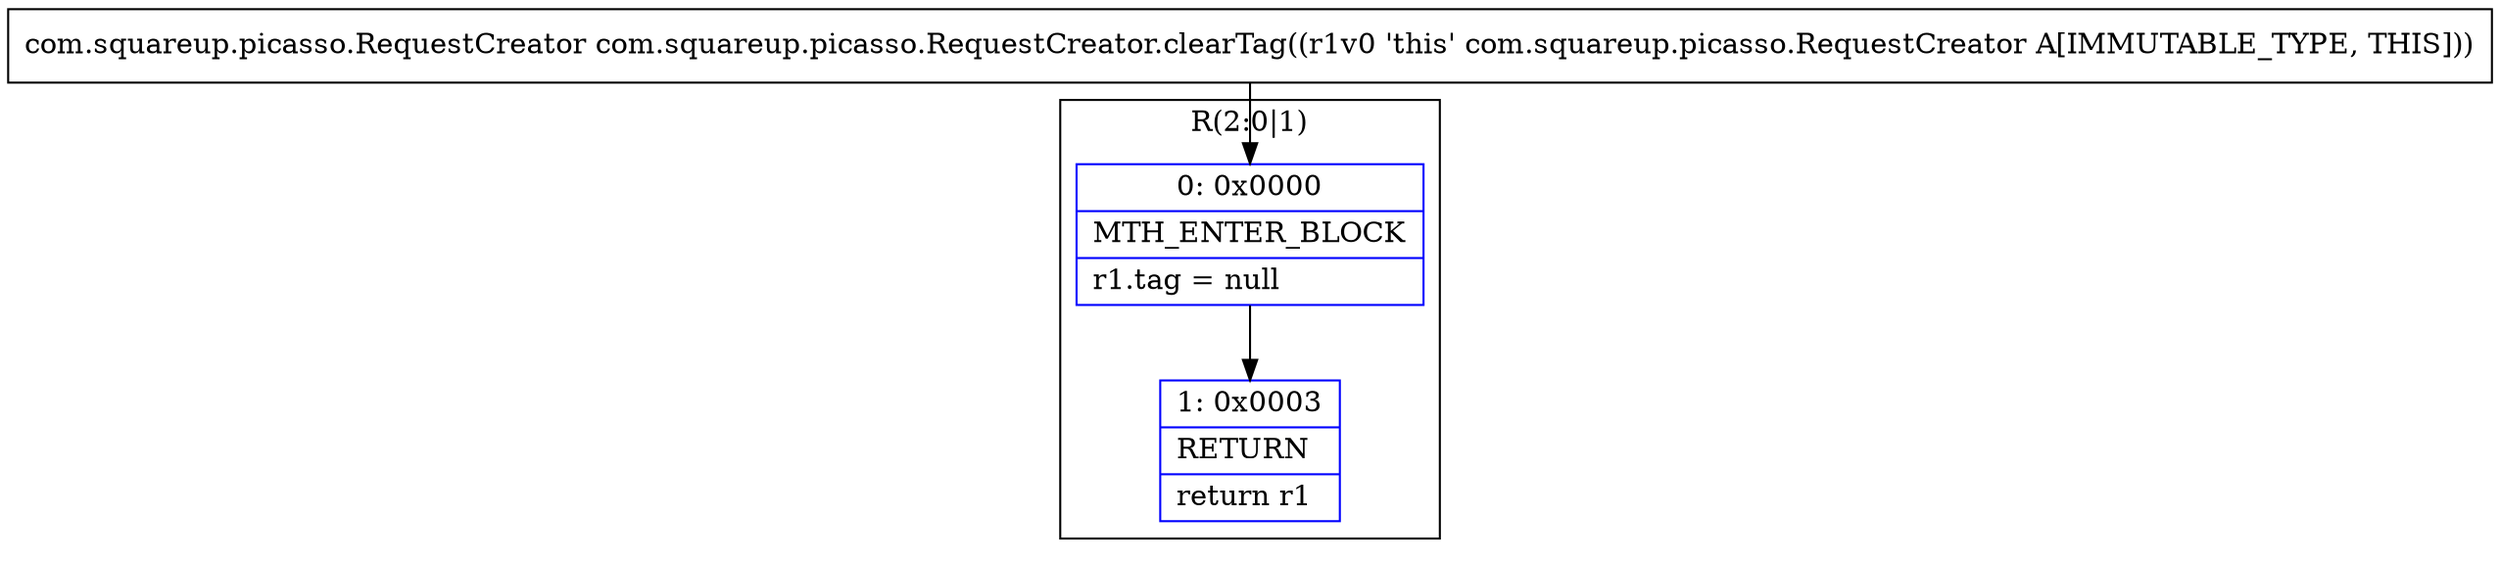 digraph "CFG forcom.squareup.picasso.RequestCreator.clearTag()Lcom\/squareup\/picasso\/RequestCreator;" {
subgraph cluster_Region_1745526075 {
label = "R(2:0|1)";
node [shape=record,color=blue];
Node_0 [shape=record,label="{0\:\ 0x0000|MTH_ENTER_BLOCK\l|r1.tag = null\l}"];
Node_1 [shape=record,label="{1\:\ 0x0003|RETURN\l|return r1\l}"];
}
MethodNode[shape=record,label="{com.squareup.picasso.RequestCreator com.squareup.picasso.RequestCreator.clearTag((r1v0 'this' com.squareup.picasso.RequestCreator A[IMMUTABLE_TYPE, THIS])) }"];
MethodNode -> Node_0;
Node_0 -> Node_1;
}

